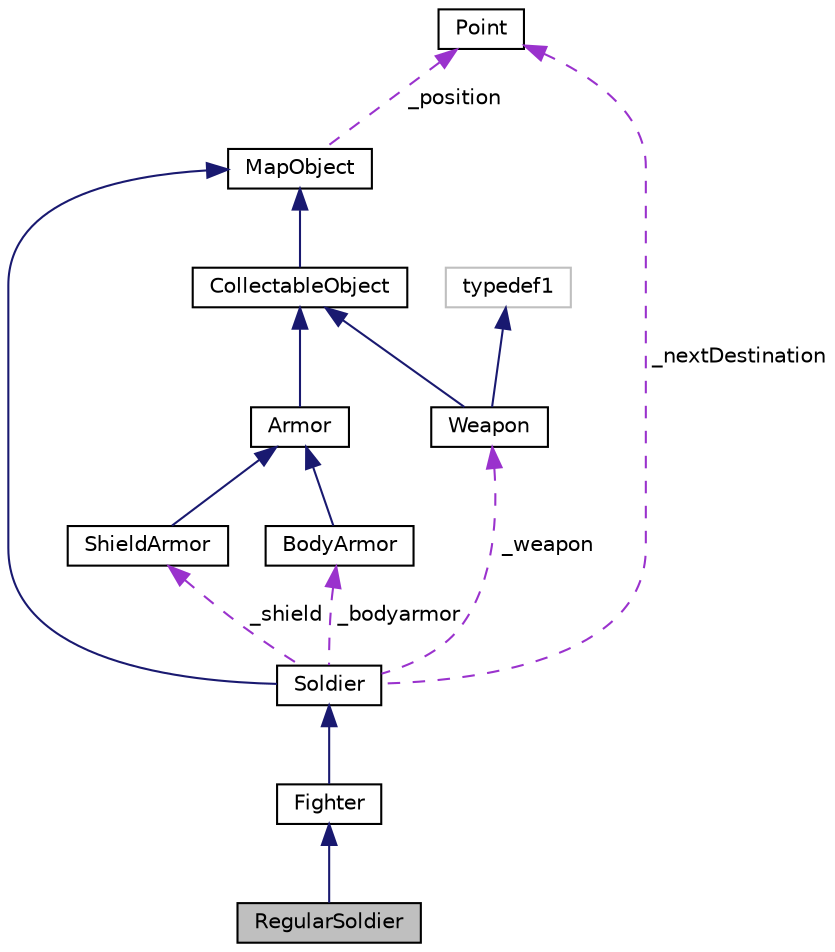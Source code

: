 digraph "RegularSoldier"
{
  edge [fontname="Helvetica",fontsize="10",labelfontname="Helvetica",labelfontsize="10"];
  node [fontname="Helvetica",fontsize="10",shape=record];
  Node4 [label="RegularSoldier",height=0.2,width=0.4,color="black", fillcolor="grey75", style="filled", fontcolor="black"];
  Node5 -> Node4 [dir="back",color="midnightblue",fontsize="10",style="solid",fontname="Helvetica"];
  Node5 [label="Fighter",height=0.2,width=0.4,color="black", fillcolor="white", style="filled",URL="$class_fighter.html"];
  Node6 -> Node5 [dir="back",color="midnightblue",fontsize="10",style="solid",fontname="Helvetica"];
  Node6 [label="Soldier",height=0.2,width=0.4,color="black", fillcolor="white", style="filled",URL="$class_soldier.html"];
  Node7 -> Node6 [dir="back",color="midnightblue",fontsize="10",style="solid",fontname="Helvetica"];
  Node7 [label="MapObject",height=0.2,width=0.4,color="black", fillcolor="white", style="filled",URL="$class_map_object.html"];
  Node8 -> Node7 [dir="back",color="darkorchid3",fontsize="10",style="dashed",label=" _position" ,fontname="Helvetica"];
  Node8 [label="Point",height=0.2,width=0.4,color="black", fillcolor="white", style="filled",URL="$class_point.html"];
  Node9 -> Node6 [dir="back",color="darkorchid3",fontsize="10",style="dashed",label=" _bodyarmor" ,fontname="Helvetica"];
  Node9 [label="BodyArmor",height=0.2,width=0.4,color="black", fillcolor="white", style="filled",URL="$class_body_armor.html"];
  Node10 -> Node9 [dir="back",color="midnightblue",fontsize="10",style="solid",fontname="Helvetica"];
  Node10 [label="Armor",height=0.2,width=0.4,color="black", fillcolor="white", style="filled",URL="$class_armor.html"];
  Node11 -> Node10 [dir="back",color="midnightblue",fontsize="10",style="solid",fontname="Helvetica"];
  Node11 [label="CollectableObject",height=0.2,width=0.4,color="black", fillcolor="white", style="filled",URL="$class_collectable_object.html"];
  Node7 -> Node11 [dir="back",color="midnightblue",fontsize="10",style="solid",fontname="Helvetica"];
  Node12 -> Node6 [dir="back",color="darkorchid3",fontsize="10",style="dashed",label=" _shield" ,fontname="Helvetica"];
  Node12 [label="ShieldArmor",height=0.2,width=0.4,color="black", fillcolor="white", style="filled",URL="$class_shield_armor.html"];
  Node10 -> Node12 [dir="back",color="midnightblue",fontsize="10",style="solid",fontname="Helvetica"];
  Node13 -> Node6 [dir="back",color="darkorchid3",fontsize="10",style="dashed",label=" _weapon" ,fontname="Helvetica"];
  Node13 [label="Weapon",height=0.2,width=0.4,color="black", fillcolor="white", style="filled",URL="$class_weapon.html"];
  Node11 -> Node13 [dir="back",color="midnightblue",fontsize="10",style="solid",fontname="Helvetica"];
  Node14 -> Node13 [dir="back",color="midnightblue",fontsize="10",style="solid",fontname="Helvetica"];
  Node14 [label="typedef1",height=0.2,width=0.4,color="grey75", fillcolor="white", style="filled"];
  Node8 -> Node6 [dir="back",color="darkorchid3",fontsize="10",style="dashed",label=" _nextDestination" ,fontname="Helvetica"];
}
